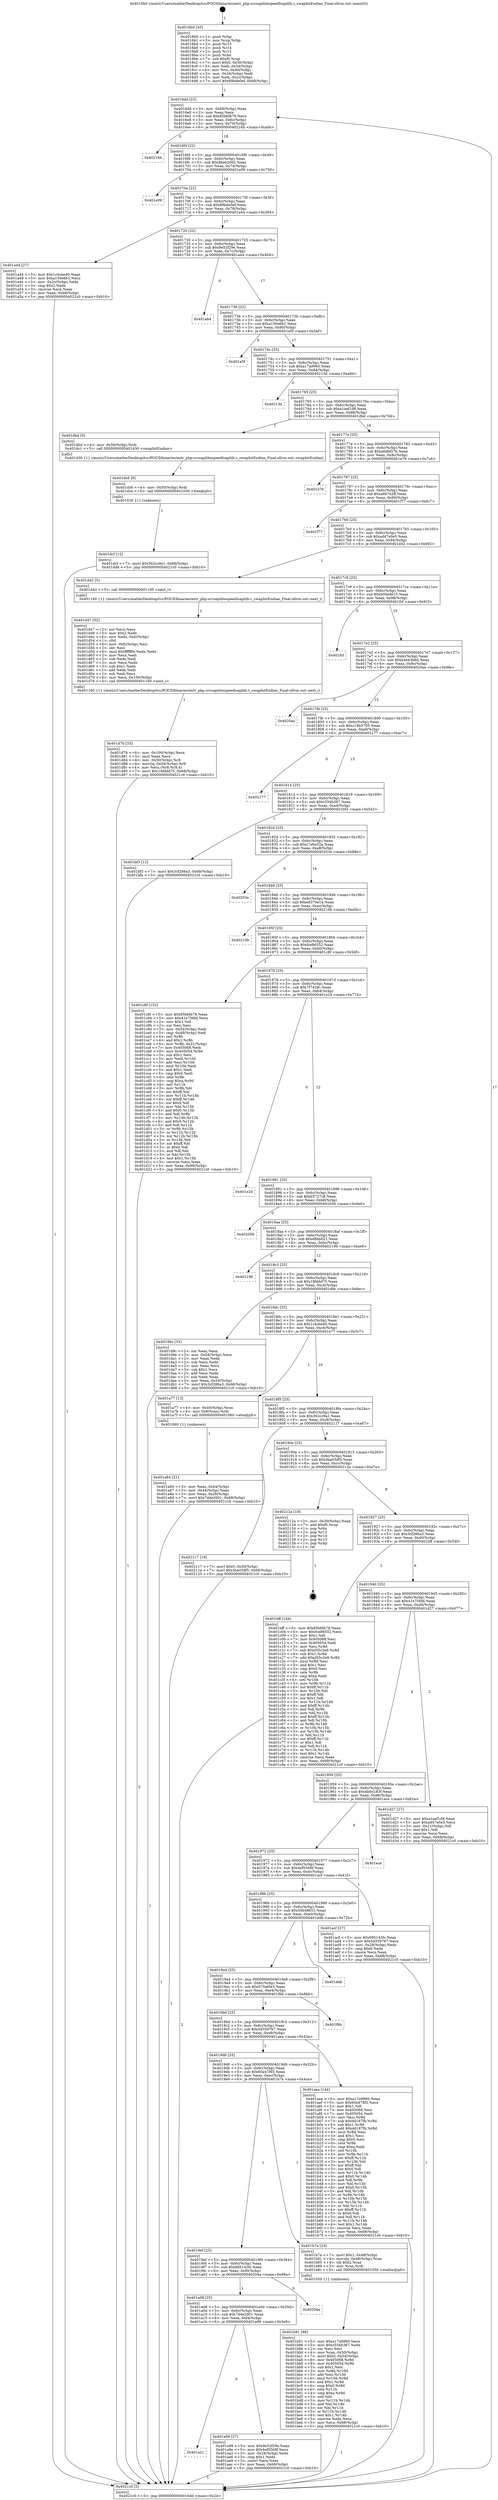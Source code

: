 digraph "0x4016b0" {
  label = "0x4016b0 (/mnt/c/Users/mathe/Desktop/tcc/POCII/binaries/extr_php-srcsapilitespeedlsapilib.c_swapIntEndian_Final-ollvm.out::main(0))"
  labelloc = "t"
  node[shape=record]

  Entry [label="",width=0.3,height=0.3,shape=circle,fillcolor=black,style=filled]
  "0x4016dd" [label="{
     0x4016dd [23]\l
     | [instrs]\l
     &nbsp;&nbsp;0x4016dd \<+3\>: mov -0x68(%rbp),%eax\l
     &nbsp;&nbsp;0x4016e0 \<+2\>: mov %eax,%ecx\l
     &nbsp;&nbsp;0x4016e2 \<+6\>: sub $0x85bfdb78,%ecx\l
     &nbsp;&nbsp;0x4016e8 \<+3\>: mov %eax,-0x6c(%rbp)\l
     &nbsp;&nbsp;0x4016eb \<+3\>: mov %ecx,-0x70(%rbp)\l
     &nbsp;&nbsp;0x4016ee \<+6\>: je 000000000040216b \<main+0xabb\>\l
  }"]
  "0x40216b" [label="{
     0x40216b\l
  }", style=dashed]
  "0x4016f4" [label="{
     0x4016f4 [22]\l
     | [instrs]\l
     &nbsp;&nbsp;0x4016f4 \<+5\>: jmp 00000000004016f9 \<main+0x49\>\l
     &nbsp;&nbsp;0x4016f9 \<+3\>: mov -0x6c(%rbp),%eax\l
     &nbsp;&nbsp;0x4016fc \<+5\>: sub $0x88ab20d2,%eax\l
     &nbsp;&nbsp;0x401701 \<+3\>: mov %eax,-0x74(%rbp)\l
     &nbsp;&nbsp;0x401704 \<+6\>: je 0000000000401e09 \<main+0x759\>\l
  }"]
  Exit [label="",width=0.3,height=0.3,shape=circle,fillcolor=black,style=filled,peripheries=2]
  "0x401e09" [label="{
     0x401e09\l
  }", style=dashed]
  "0x40170a" [label="{
     0x40170a [22]\l
     | [instrs]\l
     &nbsp;&nbsp;0x40170a \<+5\>: jmp 000000000040170f \<main+0x5f\>\l
     &nbsp;&nbsp;0x40170f \<+3\>: mov -0x6c(%rbp),%eax\l
     &nbsp;&nbsp;0x401712 \<+5\>: sub $0x89bde0ef,%eax\l
     &nbsp;&nbsp;0x401717 \<+3\>: mov %eax,-0x78(%rbp)\l
     &nbsp;&nbsp;0x40171a \<+6\>: je 0000000000401a44 \<main+0x394\>\l
  }"]
  "0x401dcf" [label="{
     0x401dcf [12]\l
     | [instrs]\l
     &nbsp;&nbsp;0x401dcf \<+7\>: movl $0x362cc9a1,-0x68(%rbp)\l
     &nbsp;&nbsp;0x401dd6 \<+5\>: jmp 00000000004021c0 \<main+0xb10\>\l
  }"]
  "0x401a44" [label="{
     0x401a44 [27]\l
     | [instrs]\l
     &nbsp;&nbsp;0x401a44 \<+5\>: mov $0x1c4cbe40,%eax\l
     &nbsp;&nbsp;0x401a49 \<+5\>: mov $0xa150e6b1,%ecx\l
     &nbsp;&nbsp;0x401a4e \<+3\>: mov -0x2c(%rbp),%edx\l
     &nbsp;&nbsp;0x401a51 \<+3\>: cmp $0x2,%edx\l
     &nbsp;&nbsp;0x401a54 \<+3\>: cmovne %ecx,%eax\l
     &nbsp;&nbsp;0x401a57 \<+3\>: mov %eax,-0x68(%rbp)\l
     &nbsp;&nbsp;0x401a5a \<+5\>: jmp 00000000004021c0 \<main+0xb10\>\l
  }"]
  "0x401720" [label="{
     0x401720 [22]\l
     | [instrs]\l
     &nbsp;&nbsp;0x401720 \<+5\>: jmp 0000000000401725 \<main+0x75\>\l
     &nbsp;&nbsp;0x401725 \<+3\>: mov -0x6c(%rbp),%eax\l
     &nbsp;&nbsp;0x401728 \<+5\>: sub $0x9e52f29e,%eax\l
     &nbsp;&nbsp;0x40172d \<+3\>: mov %eax,-0x7c(%rbp)\l
     &nbsp;&nbsp;0x401730 \<+6\>: je 0000000000401ab4 \<main+0x404\>\l
  }"]
  "0x4021c0" [label="{
     0x4021c0 [5]\l
     | [instrs]\l
     &nbsp;&nbsp;0x4021c0 \<+5\>: jmp 00000000004016dd \<main+0x2d\>\l
  }"]
  "0x4016b0" [label="{
     0x4016b0 [45]\l
     | [instrs]\l
     &nbsp;&nbsp;0x4016b0 \<+1\>: push %rbp\l
     &nbsp;&nbsp;0x4016b1 \<+3\>: mov %rsp,%rbp\l
     &nbsp;&nbsp;0x4016b4 \<+2\>: push %r15\l
     &nbsp;&nbsp;0x4016b6 \<+2\>: push %r14\l
     &nbsp;&nbsp;0x4016b8 \<+2\>: push %r12\l
     &nbsp;&nbsp;0x4016ba \<+1\>: push %rbx\l
     &nbsp;&nbsp;0x4016bb \<+7\>: sub $0xf0,%rsp\l
     &nbsp;&nbsp;0x4016c2 \<+7\>: movl $0x0,-0x30(%rbp)\l
     &nbsp;&nbsp;0x4016c9 \<+3\>: mov %edi,-0x34(%rbp)\l
     &nbsp;&nbsp;0x4016cc \<+4\>: mov %rsi,-0x40(%rbp)\l
     &nbsp;&nbsp;0x4016d0 \<+3\>: mov -0x34(%rbp),%edi\l
     &nbsp;&nbsp;0x4016d3 \<+3\>: mov %edi,-0x2c(%rbp)\l
     &nbsp;&nbsp;0x4016d6 \<+7\>: movl $0x89bde0ef,-0x68(%rbp)\l
  }"]
  "0x401dc6" [label="{
     0x401dc6 [9]\l
     | [instrs]\l
     &nbsp;&nbsp;0x401dc6 \<+4\>: mov -0x50(%rbp),%rdi\l
     &nbsp;&nbsp;0x401dca \<+5\>: call 0000000000401030 \<free@plt\>\l
     | [calls]\l
     &nbsp;&nbsp;0x401030 \{1\} (unknown)\l
  }"]
  "0x401ab4" [label="{
     0x401ab4\l
  }", style=dashed]
  "0x401736" [label="{
     0x401736 [22]\l
     | [instrs]\l
     &nbsp;&nbsp;0x401736 \<+5\>: jmp 000000000040173b \<main+0x8b\>\l
     &nbsp;&nbsp;0x40173b \<+3\>: mov -0x6c(%rbp),%eax\l
     &nbsp;&nbsp;0x40173e \<+5\>: sub $0xa150e6b1,%eax\l
     &nbsp;&nbsp;0x401743 \<+3\>: mov %eax,-0x80(%rbp)\l
     &nbsp;&nbsp;0x401746 \<+6\>: je 0000000000401a5f \<main+0x3af\>\l
  }"]
  "0x401d7b" [label="{
     0x401d7b [33]\l
     | [instrs]\l
     &nbsp;&nbsp;0x401d7b \<+6\>: mov -0x100(%rbp),%ecx\l
     &nbsp;&nbsp;0x401d81 \<+3\>: imul %eax,%ecx\l
     &nbsp;&nbsp;0x401d84 \<+4\>: mov -0x50(%rbp),%r8\l
     &nbsp;&nbsp;0x401d88 \<+4\>: movslq -0x54(%rbp),%r9\l
     &nbsp;&nbsp;0x401d8c \<+4\>: mov %ecx,(%r8,%r9,4)\l
     &nbsp;&nbsp;0x401d90 \<+7\>: movl $0x18fddd75,-0x68(%rbp)\l
     &nbsp;&nbsp;0x401d97 \<+5\>: jmp 00000000004021c0 \<main+0xb10\>\l
  }"]
  "0x401a5f" [label="{
     0x401a5f\l
  }", style=dashed]
  "0x40174c" [label="{
     0x40174c [25]\l
     | [instrs]\l
     &nbsp;&nbsp;0x40174c \<+5\>: jmp 0000000000401751 \<main+0xa1\>\l
     &nbsp;&nbsp;0x401751 \<+3\>: mov -0x6c(%rbp),%eax\l
     &nbsp;&nbsp;0x401754 \<+5\>: sub $0xa17a9960,%eax\l
     &nbsp;&nbsp;0x401759 \<+6\>: mov %eax,-0x84(%rbp)\l
     &nbsp;&nbsp;0x40175f \<+6\>: je 000000000040213d \<main+0xa8d\>\l
  }"]
  "0x401d47" [label="{
     0x401d47 [52]\l
     | [instrs]\l
     &nbsp;&nbsp;0x401d47 \<+2\>: xor %ecx,%ecx\l
     &nbsp;&nbsp;0x401d49 \<+5\>: mov $0x2,%edx\l
     &nbsp;&nbsp;0x401d4e \<+6\>: mov %edx,-0xfc(%rbp)\l
     &nbsp;&nbsp;0x401d54 \<+1\>: cltd\l
     &nbsp;&nbsp;0x401d55 \<+6\>: mov -0xfc(%rbp),%esi\l
     &nbsp;&nbsp;0x401d5b \<+2\>: idiv %esi\l
     &nbsp;&nbsp;0x401d5d \<+6\>: imul $0xfffffffe,%edx,%edx\l
     &nbsp;&nbsp;0x401d63 \<+2\>: mov %ecx,%edi\l
     &nbsp;&nbsp;0x401d65 \<+2\>: sub %edx,%edi\l
     &nbsp;&nbsp;0x401d67 \<+2\>: mov %ecx,%edx\l
     &nbsp;&nbsp;0x401d69 \<+3\>: sub $0x1,%edx\l
     &nbsp;&nbsp;0x401d6c \<+2\>: add %edx,%edi\l
     &nbsp;&nbsp;0x401d6e \<+2\>: sub %edi,%ecx\l
     &nbsp;&nbsp;0x401d70 \<+6\>: mov %ecx,-0x100(%rbp)\l
     &nbsp;&nbsp;0x401d76 \<+5\>: call 0000000000401160 \<next_i\>\l
     | [calls]\l
     &nbsp;&nbsp;0x401160 \{1\} (/mnt/c/Users/mathe/Desktop/tcc/POCII/binaries/extr_php-srcsapilitespeedlsapilib.c_swapIntEndian_Final-ollvm.out::next_i)\l
  }"]
  "0x40213d" [label="{
     0x40213d\l
  }", style=dashed]
  "0x401765" [label="{
     0x401765 [25]\l
     | [instrs]\l
     &nbsp;&nbsp;0x401765 \<+5\>: jmp 000000000040176a \<main+0xba\>\l
     &nbsp;&nbsp;0x40176a \<+3\>: mov -0x6c(%rbp),%eax\l
     &nbsp;&nbsp;0x40176d \<+5\>: sub $0xa1aef1d8,%eax\l
     &nbsp;&nbsp;0x401772 \<+6\>: mov %eax,-0x88(%rbp)\l
     &nbsp;&nbsp;0x401778 \<+6\>: je 0000000000401dbd \<main+0x70d\>\l
  }"]
  "0x401b91" [label="{
     0x401b91 [98]\l
     | [instrs]\l
     &nbsp;&nbsp;0x401b91 \<+5\>: mov $0xa17a9960,%ecx\l
     &nbsp;&nbsp;0x401b96 \<+5\>: mov $0xc554b367,%edx\l
     &nbsp;&nbsp;0x401b9b \<+2\>: xor %esi,%esi\l
     &nbsp;&nbsp;0x401b9d \<+4\>: mov %rax,-0x50(%rbp)\l
     &nbsp;&nbsp;0x401ba1 \<+7\>: movl $0x0,-0x54(%rbp)\l
     &nbsp;&nbsp;0x401ba8 \<+8\>: mov 0x405068,%r8d\l
     &nbsp;&nbsp;0x401bb0 \<+8\>: mov 0x405054,%r9d\l
     &nbsp;&nbsp;0x401bb8 \<+3\>: sub $0x1,%esi\l
     &nbsp;&nbsp;0x401bbb \<+3\>: mov %r8d,%r10d\l
     &nbsp;&nbsp;0x401bbe \<+3\>: add %esi,%r10d\l
     &nbsp;&nbsp;0x401bc1 \<+4\>: imul %r10d,%r8d\l
     &nbsp;&nbsp;0x401bc5 \<+4\>: and $0x1,%r8d\l
     &nbsp;&nbsp;0x401bc9 \<+4\>: cmp $0x0,%r8d\l
     &nbsp;&nbsp;0x401bcd \<+4\>: sete %r11b\l
     &nbsp;&nbsp;0x401bd1 \<+4\>: cmp $0xa,%r9d\l
     &nbsp;&nbsp;0x401bd5 \<+3\>: setl %bl\l
     &nbsp;&nbsp;0x401bd8 \<+3\>: mov %r11b,%r14b\l
     &nbsp;&nbsp;0x401bdb \<+3\>: and %bl,%r14b\l
     &nbsp;&nbsp;0x401bde \<+3\>: xor %bl,%r11b\l
     &nbsp;&nbsp;0x401be1 \<+3\>: or %r11b,%r14b\l
     &nbsp;&nbsp;0x401be4 \<+4\>: test $0x1,%r14b\l
     &nbsp;&nbsp;0x401be8 \<+3\>: cmovne %edx,%ecx\l
     &nbsp;&nbsp;0x401beb \<+3\>: mov %ecx,-0x68(%rbp)\l
     &nbsp;&nbsp;0x401bee \<+5\>: jmp 00000000004021c0 \<main+0xb10\>\l
  }"]
  "0x401dbd" [label="{
     0x401dbd [9]\l
     | [instrs]\l
     &nbsp;&nbsp;0x401dbd \<+4\>: mov -0x50(%rbp),%rdi\l
     &nbsp;&nbsp;0x401dc1 \<+5\>: call 0000000000401430 \<swapIntEndian\>\l
     | [calls]\l
     &nbsp;&nbsp;0x401430 \{1\} (/mnt/c/Users/mathe/Desktop/tcc/POCII/binaries/extr_php-srcsapilitespeedlsapilib.c_swapIntEndian_Final-ollvm.out::swapIntEndian)\l
  }"]
  "0x40177e" [label="{
     0x40177e [25]\l
     | [instrs]\l
     &nbsp;&nbsp;0x40177e \<+5\>: jmp 0000000000401783 \<main+0xd3\>\l
     &nbsp;&nbsp;0x401783 \<+3\>: mov -0x6c(%rbp),%eax\l
     &nbsp;&nbsp;0x401786 \<+5\>: sub $0xa6dfd57b,%eax\l
     &nbsp;&nbsp;0x40178b \<+6\>: mov %eax,-0x8c(%rbp)\l
     &nbsp;&nbsp;0x401791 \<+6\>: je 0000000000401e76 \<main+0x7c6\>\l
  }"]
  "0x401a21" [label="{
     0x401a21\l
  }", style=dashed]
  "0x401e76" [label="{
     0x401e76\l
  }", style=dashed]
  "0x401797" [label="{
     0x401797 [25]\l
     | [instrs]\l
     &nbsp;&nbsp;0x401797 \<+5\>: jmp 000000000040179c \<main+0xec\>\l
     &nbsp;&nbsp;0x40179c \<+3\>: mov -0x6c(%rbp),%eax\l
     &nbsp;&nbsp;0x40179f \<+5\>: sub $0xa90742ff,%eax\l
     &nbsp;&nbsp;0x4017a4 \<+6\>: mov %eax,-0x90(%rbp)\l
     &nbsp;&nbsp;0x4017aa \<+6\>: je 0000000000401f77 \<main+0x8c7\>\l
  }"]
  "0x401a99" [label="{
     0x401a99 [27]\l
     | [instrs]\l
     &nbsp;&nbsp;0x401a99 \<+5\>: mov $0x9e52f29e,%eax\l
     &nbsp;&nbsp;0x401a9e \<+5\>: mov $0x4ef5568f,%ecx\l
     &nbsp;&nbsp;0x401aa3 \<+3\>: mov -0x28(%rbp),%edx\l
     &nbsp;&nbsp;0x401aa6 \<+3\>: cmp $0x1,%edx\l
     &nbsp;&nbsp;0x401aa9 \<+3\>: cmovl %ecx,%eax\l
     &nbsp;&nbsp;0x401aac \<+3\>: mov %eax,-0x68(%rbp)\l
     &nbsp;&nbsp;0x401aaf \<+5\>: jmp 00000000004021c0 \<main+0xb10\>\l
  }"]
  "0x401f77" [label="{
     0x401f77\l
  }", style=dashed]
  "0x4017b0" [label="{
     0x4017b0 [25]\l
     | [instrs]\l
     &nbsp;&nbsp;0x4017b0 \<+5\>: jmp 00000000004017b5 \<main+0x105\>\l
     &nbsp;&nbsp;0x4017b5 \<+3\>: mov -0x6c(%rbp),%eax\l
     &nbsp;&nbsp;0x4017b8 \<+5\>: sub $0xad47e0e5,%eax\l
     &nbsp;&nbsp;0x4017bd \<+6\>: mov %eax,-0x94(%rbp)\l
     &nbsp;&nbsp;0x4017c3 \<+6\>: je 0000000000401d42 \<main+0x692\>\l
  }"]
  "0x401a08" [label="{
     0x401a08 [25]\l
     | [instrs]\l
     &nbsp;&nbsp;0x401a08 \<+5\>: jmp 0000000000401a0d \<main+0x35d\>\l
     &nbsp;&nbsp;0x401a0d \<+3\>: mov -0x6c(%rbp),%eax\l
     &nbsp;&nbsp;0x401a10 \<+5\>: sub $0x7d4e2001,%eax\l
     &nbsp;&nbsp;0x401a15 \<+6\>: mov %eax,-0xf4(%rbp)\l
     &nbsp;&nbsp;0x401a1b \<+6\>: je 0000000000401a99 \<main+0x3e9\>\l
  }"]
  "0x401d42" [label="{
     0x401d42 [5]\l
     | [instrs]\l
     &nbsp;&nbsp;0x401d42 \<+5\>: call 0000000000401160 \<next_i\>\l
     | [calls]\l
     &nbsp;&nbsp;0x401160 \{1\} (/mnt/c/Users/mathe/Desktop/tcc/POCII/binaries/extr_php-srcsapilitespeedlsapilib.c_swapIntEndian_Final-ollvm.out::next_i)\l
  }"]
  "0x4017c9" [label="{
     0x4017c9 [25]\l
     | [instrs]\l
     &nbsp;&nbsp;0x4017c9 \<+5\>: jmp 00000000004017ce \<main+0x11e\>\l
     &nbsp;&nbsp;0x4017ce \<+3\>: mov -0x6c(%rbp),%eax\l
     &nbsp;&nbsp;0x4017d1 \<+5\>: sub $0xb00ed615,%eax\l
     &nbsp;&nbsp;0x4017d6 \<+6\>: mov %eax,-0x98(%rbp)\l
     &nbsp;&nbsp;0x4017dc \<+6\>: je 0000000000401fcf \<main+0x91f\>\l
  }"]
  "0x40204a" [label="{
     0x40204a\l
  }", style=dashed]
  "0x401fcf" [label="{
     0x401fcf\l
  }", style=dashed]
  "0x4017e2" [label="{
     0x4017e2 [25]\l
     | [instrs]\l
     &nbsp;&nbsp;0x4017e2 \<+5\>: jmp 00000000004017e7 \<main+0x137\>\l
     &nbsp;&nbsp;0x4017e7 \<+3\>: mov -0x6c(%rbp),%eax\l
     &nbsp;&nbsp;0x4017ea \<+5\>: sub $0xb4e43b6d,%eax\l
     &nbsp;&nbsp;0x4017ef \<+6\>: mov %eax,-0x9c(%rbp)\l
     &nbsp;&nbsp;0x4017f5 \<+6\>: je 00000000004020ae \<main+0x9fe\>\l
  }"]
  "0x4019ef" [label="{
     0x4019ef [25]\l
     | [instrs]\l
     &nbsp;&nbsp;0x4019ef \<+5\>: jmp 00000000004019f4 \<main+0x344\>\l
     &nbsp;&nbsp;0x4019f4 \<+3\>: mov -0x6c(%rbp),%eax\l
     &nbsp;&nbsp;0x4019f7 \<+5\>: sub $0x695143fc,%eax\l
     &nbsp;&nbsp;0x4019fc \<+6\>: mov %eax,-0xf0(%rbp)\l
     &nbsp;&nbsp;0x401a02 \<+6\>: je 000000000040204a \<main+0x99a\>\l
  }"]
  "0x4020ae" [label="{
     0x4020ae\l
  }", style=dashed]
  "0x4017fb" [label="{
     0x4017fb [25]\l
     | [instrs]\l
     &nbsp;&nbsp;0x4017fb \<+5\>: jmp 0000000000401800 \<main+0x150\>\l
     &nbsp;&nbsp;0x401800 \<+3\>: mov -0x6c(%rbp),%eax\l
     &nbsp;&nbsp;0x401803 \<+5\>: sub $0xc18b5795,%eax\l
     &nbsp;&nbsp;0x401808 \<+6\>: mov %eax,-0xa0(%rbp)\l
     &nbsp;&nbsp;0x40180e \<+6\>: je 0000000000402177 \<main+0xac7\>\l
  }"]
  "0x401b7a" [label="{
     0x401b7a [23]\l
     | [instrs]\l
     &nbsp;&nbsp;0x401b7a \<+7\>: movl $0x1,-0x48(%rbp)\l
     &nbsp;&nbsp;0x401b81 \<+4\>: movslq -0x48(%rbp),%rax\l
     &nbsp;&nbsp;0x401b85 \<+4\>: shl $0x2,%rax\l
     &nbsp;&nbsp;0x401b89 \<+3\>: mov %rax,%rdi\l
     &nbsp;&nbsp;0x401b8c \<+5\>: call 0000000000401050 \<malloc@plt\>\l
     | [calls]\l
     &nbsp;&nbsp;0x401050 \{1\} (unknown)\l
  }"]
  "0x402177" [label="{
     0x402177\l
  }", style=dashed]
  "0x401814" [label="{
     0x401814 [25]\l
     | [instrs]\l
     &nbsp;&nbsp;0x401814 \<+5\>: jmp 0000000000401819 \<main+0x169\>\l
     &nbsp;&nbsp;0x401819 \<+3\>: mov -0x6c(%rbp),%eax\l
     &nbsp;&nbsp;0x40181c \<+5\>: sub $0xc554b367,%eax\l
     &nbsp;&nbsp;0x401821 \<+6\>: mov %eax,-0xa4(%rbp)\l
     &nbsp;&nbsp;0x401827 \<+6\>: je 0000000000401bf3 \<main+0x543\>\l
  }"]
  "0x4019d6" [label="{
     0x4019d6 [25]\l
     | [instrs]\l
     &nbsp;&nbsp;0x4019d6 \<+5\>: jmp 00000000004019db \<main+0x32b\>\l
     &nbsp;&nbsp;0x4019db \<+3\>: mov -0x6c(%rbp),%eax\l
     &nbsp;&nbsp;0x4019de \<+5\>: sub $0x60a478f3,%eax\l
     &nbsp;&nbsp;0x4019e3 \<+6\>: mov %eax,-0xec(%rbp)\l
     &nbsp;&nbsp;0x4019e9 \<+6\>: je 0000000000401b7a \<main+0x4ca\>\l
  }"]
  "0x401bf3" [label="{
     0x401bf3 [12]\l
     | [instrs]\l
     &nbsp;&nbsp;0x401bf3 \<+7\>: movl $0x3cf286a3,-0x68(%rbp)\l
     &nbsp;&nbsp;0x401bfa \<+5\>: jmp 00000000004021c0 \<main+0xb10\>\l
  }"]
  "0x40182d" [label="{
     0x40182d [25]\l
     | [instrs]\l
     &nbsp;&nbsp;0x40182d \<+5\>: jmp 0000000000401832 \<main+0x182\>\l
     &nbsp;&nbsp;0x401832 \<+3\>: mov -0x6c(%rbp),%eax\l
     &nbsp;&nbsp;0x401835 \<+5\>: sub $0xc7e6e32a,%eax\l
     &nbsp;&nbsp;0x40183a \<+6\>: mov %eax,-0xa8(%rbp)\l
     &nbsp;&nbsp;0x401840 \<+6\>: je 000000000040203e \<main+0x98e\>\l
  }"]
  "0x401aea" [label="{
     0x401aea [144]\l
     | [instrs]\l
     &nbsp;&nbsp;0x401aea \<+5\>: mov $0xa17a9960,%eax\l
     &nbsp;&nbsp;0x401aef \<+5\>: mov $0x60a478f3,%ecx\l
     &nbsp;&nbsp;0x401af4 \<+2\>: mov $0x1,%dl\l
     &nbsp;&nbsp;0x401af6 \<+7\>: mov 0x405068,%esi\l
     &nbsp;&nbsp;0x401afd \<+7\>: mov 0x405054,%edi\l
     &nbsp;&nbsp;0x401b04 \<+3\>: mov %esi,%r8d\l
     &nbsp;&nbsp;0x401b07 \<+7\>: sub $0xdd187fb,%r8d\l
     &nbsp;&nbsp;0x401b0e \<+4\>: sub $0x1,%r8d\l
     &nbsp;&nbsp;0x401b12 \<+7\>: add $0xdd187fb,%r8d\l
     &nbsp;&nbsp;0x401b19 \<+4\>: imul %r8d,%esi\l
     &nbsp;&nbsp;0x401b1d \<+3\>: and $0x1,%esi\l
     &nbsp;&nbsp;0x401b20 \<+3\>: cmp $0x0,%esi\l
     &nbsp;&nbsp;0x401b23 \<+4\>: sete %r9b\l
     &nbsp;&nbsp;0x401b27 \<+3\>: cmp $0xa,%edi\l
     &nbsp;&nbsp;0x401b2a \<+4\>: setl %r10b\l
     &nbsp;&nbsp;0x401b2e \<+3\>: mov %r9b,%r11b\l
     &nbsp;&nbsp;0x401b31 \<+4\>: xor $0xff,%r11b\l
     &nbsp;&nbsp;0x401b35 \<+3\>: mov %r10b,%bl\l
     &nbsp;&nbsp;0x401b38 \<+3\>: xor $0xff,%bl\l
     &nbsp;&nbsp;0x401b3b \<+3\>: xor $0x0,%dl\l
     &nbsp;&nbsp;0x401b3e \<+3\>: mov %r11b,%r14b\l
     &nbsp;&nbsp;0x401b41 \<+4\>: and $0x0,%r14b\l
     &nbsp;&nbsp;0x401b45 \<+3\>: and %dl,%r9b\l
     &nbsp;&nbsp;0x401b48 \<+3\>: mov %bl,%r15b\l
     &nbsp;&nbsp;0x401b4b \<+4\>: and $0x0,%r15b\l
     &nbsp;&nbsp;0x401b4f \<+3\>: and %dl,%r10b\l
     &nbsp;&nbsp;0x401b52 \<+3\>: or %r9b,%r14b\l
     &nbsp;&nbsp;0x401b55 \<+3\>: or %r10b,%r15b\l
     &nbsp;&nbsp;0x401b58 \<+3\>: xor %r15b,%r14b\l
     &nbsp;&nbsp;0x401b5b \<+3\>: or %bl,%r11b\l
     &nbsp;&nbsp;0x401b5e \<+4\>: xor $0xff,%r11b\l
     &nbsp;&nbsp;0x401b62 \<+3\>: or $0x0,%dl\l
     &nbsp;&nbsp;0x401b65 \<+3\>: and %dl,%r11b\l
     &nbsp;&nbsp;0x401b68 \<+3\>: or %r11b,%r14b\l
     &nbsp;&nbsp;0x401b6b \<+4\>: test $0x1,%r14b\l
     &nbsp;&nbsp;0x401b6f \<+3\>: cmovne %ecx,%eax\l
     &nbsp;&nbsp;0x401b72 \<+3\>: mov %eax,-0x68(%rbp)\l
     &nbsp;&nbsp;0x401b75 \<+5\>: jmp 00000000004021c0 \<main+0xb10\>\l
  }"]
  "0x40203e" [label="{
     0x40203e\l
  }", style=dashed]
  "0x401846" [label="{
     0x401846 [25]\l
     | [instrs]\l
     &nbsp;&nbsp;0x401846 \<+5\>: jmp 000000000040184b \<main+0x19b\>\l
     &nbsp;&nbsp;0x40184b \<+3\>: mov -0x6c(%rbp),%eax\l
     &nbsp;&nbsp;0x40184e \<+5\>: sub $0xe8370e14,%eax\l
     &nbsp;&nbsp;0x401853 \<+6\>: mov %eax,-0xac(%rbp)\l
     &nbsp;&nbsp;0x401859 \<+6\>: je 000000000040210b \<main+0xa5b\>\l
  }"]
  "0x4019bd" [label="{
     0x4019bd [25]\l
     | [instrs]\l
     &nbsp;&nbsp;0x4019bd \<+5\>: jmp 00000000004019c2 \<main+0x312\>\l
     &nbsp;&nbsp;0x4019c2 \<+3\>: mov -0x6c(%rbp),%eax\l
     &nbsp;&nbsp;0x4019c5 \<+5\>: sub $0x5d359767,%eax\l
     &nbsp;&nbsp;0x4019ca \<+6\>: mov %eax,-0xe8(%rbp)\l
     &nbsp;&nbsp;0x4019d0 \<+6\>: je 0000000000401aea \<main+0x43a\>\l
  }"]
  "0x40210b" [label="{
     0x40210b\l
  }", style=dashed]
  "0x40185f" [label="{
     0x40185f [25]\l
     | [instrs]\l
     &nbsp;&nbsp;0x40185f \<+5\>: jmp 0000000000401864 \<main+0x1b4\>\l
     &nbsp;&nbsp;0x401864 \<+3\>: mov -0x6c(%rbp),%eax\l
     &nbsp;&nbsp;0x401867 \<+5\>: sub $0xfce86552,%eax\l
     &nbsp;&nbsp;0x40186c \<+6\>: mov %eax,-0xb0(%rbp)\l
     &nbsp;&nbsp;0x401872 \<+6\>: je 0000000000401c8f \<main+0x5df\>\l
  }"]
  "0x401f6b" [label="{
     0x401f6b\l
  }", style=dashed]
  "0x401c8f" [label="{
     0x401c8f [152]\l
     | [instrs]\l
     &nbsp;&nbsp;0x401c8f \<+5\>: mov $0x85bfdb78,%eax\l
     &nbsp;&nbsp;0x401c94 \<+5\>: mov $0x41e756fd,%ecx\l
     &nbsp;&nbsp;0x401c99 \<+2\>: mov $0x1,%dl\l
     &nbsp;&nbsp;0x401c9b \<+2\>: xor %esi,%esi\l
     &nbsp;&nbsp;0x401c9d \<+3\>: mov -0x54(%rbp),%edi\l
     &nbsp;&nbsp;0x401ca0 \<+3\>: cmp -0x48(%rbp),%edi\l
     &nbsp;&nbsp;0x401ca3 \<+4\>: setl %r8b\l
     &nbsp;&nbsp;0x401ca7 \<+4\>: and $0x1,%r8b\l
     &nbsp;&nbsp;0x401cab \<+4\>: mov %r8b,-0x21(%rbp)\l
     &nbsp;&nbsp;0x401caf \<+7\>: mov 0x405068,%edi\l
     &nbsp;&nbsp;0x401cb6 \<+8\>: mov 0x405054,%r9d\l
     &nbsp;&nbsp;0x401cbe \<+3\>: sub $0x1,%esi\l
     &nbsp;&nbsp;0x401cc1 \<+3\>: mov %edi,%r10d\l
     &nbsp;&nbsp;0x401cc4 \<+3\>: add %esi,%r10d\l
     &nbsp;&nbsp;0x401cc7 \<+4\>: imul %r10d,%edi\l
     &nbsp;&nbsp;0x401ccb \<+3\>: and $0x1,%edi\l
     &nbsp;&nbsp;0x401cce \<+3\>: cmp $0x0,%edi\l
     &nbsp;&nbsp;0x401cd1 \<+4\>: sete %r8b\l
     &nbsp;&nbsp;0x401cd5 \<+4\>: cmp $0xa,%r9d\l
     &nbsp;&nbsp;0x401cd9 \<+4\>: setl %r11b\l
     &nbsp;&nbsp;0x401cdd \<+3\>: mov %r8b,%bl\l
     &nbsp;&nbsp;0x401ce0 \<+3\>: xor $0xff,%bl\l
     &nbsp;&nbsp;0x401ce3 \<+3\>: mov %r11b,%r14b\l
     &nbsp;&nbsp;0x401ce6 \<+4\>: xor $0xff,%r14b\l
     &nbsp;&nbsp;0x401cea \<+3\>: xor $0x0,%dl\l
     &nbsp;&nbsp;0x401ced \<+3\>: mov %bl,%r15b\l
     &nbsp;&nbsp;0x401cf0 \<+4\>: and $0x0,%r15b\l
     &nbsp;&nbsp;0x401cf4 \<+3\>: and %dl,%r8b\l
     &nbsp;&nbsp;0x401cf7 \<+3\>: mov %r14b,%r12b\l
     &nbsp;&nbsp;0x401cfa \<+4\>: and $0x0,%r12b\l
     &nbsp;&nbsp;0x401cfe \<+3\>: and %dl,%r11b\l
     &nbsp;&nbsp;0x401d01 \<+3\>: or %r8b,%r15b\l
     &nbsp;&nbsp;0x401d04 \<+3\>: or %r11b,%r12b\l
     &nbsp;&nbsp;0x401d07 \<+3\>: xor %r12b,%r15b\l
     &nbsp;&nbsp;0x401d0a \<+3\>: or %r14b,%bl\l
     &nbsp;&nbsp;0x401d0d \<+3\>: xor $0xff,%bl\l
     &nbsp;&nbsp;0x401d10 \<+3\>: or $0x0,%dl\l
     &nbsp;&nbsp;0x401d13 \<+2\>: and %dl,%bl\l
     &nbsp;&nbsp;0x401d15 \<+3\>: or %bl,%r15b\l
     &nbsp;&nbsp;0x401d18 \<+4\>: test $0x1,%r15b\l
     &nbsp;&nbsp;0x401d1c \<+3\>: cmovne %ecx,%eax\l
     &nbsp;&nbsp;0x401d1f \<+3\>: mov %eax,-0x68(%rbp)\l
     &nbsp;&nbsp;0x401d22 \<+5\>: jmp 00000000004021c0 \<main+0xb10\>\l
  }"]
  "0x401878" [label="{
     0x401878 [25]\l
     | [instrs]\l
     &nbsp;&nbsp;0x401878 \<+5\>: jmp 000000000040187d \<main+0x1cd\>\l
     &nbsp;&nbsp;0x40187d \<+3\>: mov -0x6c(%rbp),%eax\l
     &nbsp;&nbsp;0x401880 \<+5\>: sub $0x7f7428c,%eax\l
     &nbsp;&nbsp;0x401885 \<+6\>: mov %eax,-0xb4(%rbp)\l
     &nbsp;&nbsp;0x40188b \<+6\>: je 0000000000401e24 \<main+0x774\>\l
  }"]
  "0x4019a4" [label="{
     0x4019a4 [25]\l
     | [instrs]\l
     &nbsp;&nbsp;0x4019a4 \<+5\>: jmp 00000000004019a9 \<main+0x2f9\>\l
     &nbsp;&nbsp;0x4019a9 \<+3\>: mov -0x6c(%rbp),%eax\l
     &nbsp;&nbsp;0x4019ac \<+5\>: sub $0x570a6fe3,%eax\l
     &nbsp;&nbsp;0x4019b1 \<+6\>: mov %eax,-0xe4(%rbp)\l
     &nbsp;&nbsp;0x4019b7 \<+6\>: je 0000000000401f6b \<main+0x8bb\>\l
  }"]
  "0x401e24" [label="{
     0x401e24\l
  }", style=dashed]
  "0x401891" [label="{
     0x401891 [25]\l
     | [instrs]\l
     &nbsp;&nbsp;0x401891 \<+5\>: jmp 0000000000401896 \<main+0x1e6\>\l
     &nbsp;&nbsp;0x401896 \<+3\>: mov -0x6c(%rbp),%eax\l
     &nbsp;&nbsp;0x401899 \<+5\>: sub $0xb5727c8,%eax\l
     &nbsp;&nbsp;0x40189e \<+6\>: mov %eax,-0xb8(%rbp)\l
     &nbsp;&nbsp;0x4018a4 \<+6\>: je 0000000000402056 \<main+0x9a6\>\l
  }"]
  "0x401ddb" [label="{
     0x401ddb\l
  }", style=dashed]
  "0x402056" [label="{
     0x402056\l
  }", style=dashed]
  "0x4018aa" [label="{
     0x4018aa [25]\l
     | [instrs]\l
     &nbsp;&nbsp;0x4018aa \<+5\>: jmp 00000000004018af \<main+0x1ff\>\l
     &nbsp;&nbsp;0x4018af \<+3\>: mov -0x6c(%rbp),%eax\l
     &nbsp;&nbsp;0x4018b2 \<+5\>: sub $0xd8bb021,%eax\l
     &nbsp;&nbsp;0x4018b7 \<+6\>: mov %eax,-0xbc(%rbp)\l
     &nbsp;&nbsp;0x4018bd \<+6\>: je 0000000000402196 \<main+0xae6\>\l
  }"]
  "0x40198b" [label="{
     0x40198b [25]\l
     | [instrs]\l
     &nbsp;&nbsp;0x40198b \<+5\>: jmp 0000000000401990 \<main+0x2e0\>\l
     &nbsp;&nbsp;0x401990 \<+3\>: mov -0x6c(%rbp),%eax\l
     &nbsp;&nbsp;0x401993 \<+5\>: sub $0x50b48651,%eax\l
     &nbsp;&nbsp;0x401998 \<+6\>: mov %eax,-0xe0(%rbp)\l
     &nbsp;&nbsp;0x40199e \<+6\>: je 0000000000401ddb \<main+0x72b\>\l
  }"]
  "0x402196" [label="{
     0x402196\l
  }", style=dashed]
  "0x4018c3" [label="{
     0x4018c3 [25]\l
     | [instrs]\l
     &nbsp;&nbsp;0x4018c3 \<+5\>: jmp 00000000004018c8 \<main+0x218\>\l
     &nbsp;&nbsp;0x4018c8 \<+3\>: mov -0x6c(%rbp),%eax\l
     &nbsp;&nbsp;0x4018cb \<+5\>: sub $0x18fddd75,%eax\l
     &nbsp;&nbsp;0x4018d0 \<+6\>: mov %eax,-0xc0(%rbp)\l
     &nbsp;&nbsp;0x4018d6 \<+6\>: je 0000000000401d9c \<main+0x6ec\>\l
  }"]
  "0x401acf" [label="{
     0x401acf [27]\l
     | [instrs]\l
     &nbsp;&nbsp;0x401acf \<+5\>: mov $0x695143fc,%eax\l
     &nbsp;&nbsp;0x401ad4 \<+5\>: mov $0x5d359767,%ecx\l
     &nbsp;&nbsp;0x401ad9 \<+3\>: mov -0x28(%rbp),%edx\l
     &nbsp;&nbsp;0x401adc \<+3\>: cmp $0x0,%edx\l
     &nbsp;&nbsp;0x401adf \<+3\>: cmove %ecx,%eax\l
     &nbsp;&nbsp;0x401ae2 \<+3\>: mov %eax,-0x68(%rbp)\l
     &nbsp;&nbsp;0x401ae5 \<+5\>: jmp 00000000004021c0 \<main+0xb10\>\l
  }"]
  "0x401d9c" [label="{
     0x401d9c [33]\l
     | [instrs]\l
     &nbsp;&nbsp;0x401d9c \<+2\>: xor %eax,%eax\l
     &nbsp;&nbsp;0x401d9e \<+3\>: mov -0x54(%rbp),%ecx\l
     &nbsp;&nbsp;0x401da1 \<+2\>: mov %eax,%edx\l
     &nbsp;&nbsp;0x401da3 \<+2\>: sub %ecx,%edx\l
     &nbsp;&nbsp;0x401da5 \<+2\>: mov %eax,%ecx\l
     &nbsp;&nbsp;0x401da7 \<+3\>: sub $0x1,%ecx\l
     &nbsp;&nbsp;0x401daa \<+2\>: add %ecx,%edx\l
     &nbsp;&nbsp;0x401dac \<+2\>: sub %edx,%eax\l
     &nbsp;&nbsp;0x401dae \<+3\>: mov %eax,-0x54(%rbp)\l
     &nbsp;&nbsp;0x401db1 \<+7\>: movl $0x3cf286a3,-0x68(%rbp)\l
     &nbsp;&nbsp;0x401db8 \<+5\>: jmp 00000000004021c0 \<main+0xb10\>\l
  }"]
  "0x4018dc" [label="{
     0x4018dc [25]\l
     | [instrs]\l
     &nbsp;&nbsp;0x4018dc \<+5\>: jmp 00000000004018e1 \<main+0x231\>\l
     &nbsp;&nbsp;0x4018e1 \<+3\>: mov -0x6c(%rbp),%eax\l
     &nbsp;&nbsp;0x4018e4 \<+5\>: sub $0x1c4cbe40,%eax\l
     &nbsp;&nbsp;0x4018e9 \<+6\>: mov %eax,-0xc4(%rbp)\l
     &nbsp;&nbsp;0x4018ef \<+6\>: je 0000000000401a77 \<main+0x3c7\>\l
  }"]
  "0x401972" [label="{
     0x401972 [25]\l
     | [instrs]\l
     &nbsp;&nbsp;0x401972 \<+5\>: jmp 0000000000401977 \<main+0x2c7\>\l
     &nbsp;&nbsp;0x401977 \<+3\>: mov -0x6c(%rbp),%eax\l
     &nbsp;&nbsp;0x40197a \<+5\>: sub $0x4ef5568f,%eax\l
     &nbsp;&nbsp;0x40197f \<+6\>: mov %eax,-0xdc(%rbp)\l
     &nbsp;&nbsp;0x401985 \<+6\>: je 0000000000401acf \<main+0x41f\>\l
  }"]
  "0x401a77" [label="{
     0x401a77 [13]\l
     | [instrs]\l
     &nbsp;&nbsp;0x401a77 \<+4\>: mov -0x40(%rbp),%rax\l
     &nbsp;&nbsp;0x401a7b \<+4\>: mov 0x8(%rax),%rdi\l
     &nbsp;&nbsp;0x401a7f \<+5\>: call 0000000000401060 \<atoi@plt\>\l
     | [calls]\l
     &nbsp;&nbsp;0x401060 \{1\} (unknown)\l
  }"]
  "0x4018f5" [label="{
     0x4018f5 [25]\l
     | [instrs]\l
     &nbsp;&nbsp;0x4018f5 \<+5\>: jmp 00000000004018fa \<main+0x24a\>\l
     &nbsp;&nbsp;0x4018fa \<+3\>: mov -0x6c(%rbp),%eax\l
     &nbsp;&nbsp;0x4018fd \<+5\>: sub $0x362cc9a1,%eax\l
     &nbsp;&nbsp;0x401902 \<+6\>: mov %eax,-0xc8(%rbp)\l
     &nbsp;&nbsp;0x401908 \<+6\>: je 0000000000402117 \<main+0xa67\>\l
  }"]
  "0x401a84" [label="{
     0x401a84 [21]\l
     | [instrs]\l
     &nbsp;&nbsp;0x401a84 \<+3\>: mov %eax,-0x44(%rbp)\l
     &nbsp;&nbsp;0x401a87 \<+3\>: mov -0x44(%rbp),%eax\l
     &nbsp;&nbsp;0x401a8a \<+3\>: mov %eax,-0x28(%rbp)\l
     &nbsp;&nbsp;0x401a8d \<+7\>: movl $0x7d4e2001,-0x68(%rbp)\l
     &nbsp;&nbsp;0x401a94 \<+5\>: jmp 00000000004021c0 \<main+0xb10\>\l
  }"]
  "0x401ece" [label="{
     0x401ece\l
  }", style=dashed]
  "0x402117" [label="{
     0x402117 [19]\l
     | [instrs]\l
     &nbsp;&nbsp;0x402117 \<+7\>: movl $0x0,-0x30(%rbp)\l
     &nbsp;&nbsp;0x40211e \<+7\>: movl $0x3ba03df5,-0x68(%rbp)\l
     &nbsp;&nbsp;0x402125 \<+5\>: jmp 00000000004021c0 \<main+0xb10\>\l
  }"]
  "0x40190e" [label="{
     0x40190e [25]\l
     | [instrs]\l
     &nbsp;&nbsp;0x40190e \<+5\>: jmp 0000000000401913 \<main+0x263\>\l
     &nbsp;&nbsp;0x401913 \<+3\>: mov -0x6c(%rbp),%eax\l
     &nbsp;&nbsp;0x401916 \<+5\>: sub $0x3ba03df5,%eax\l
     &nbsp;&nbsp;0x40191b \<+6\>: mov %eax,-0xcc(%rbp)\l
     &nbsp;&nbsp;0x401921 \<+6\>: je 000000000040212a \<main+0xa7a\>\l
  }"]
  "0x401959" [label="{
     0x401959 [25]\l
     | [instrs]\l
     &nbsp;&nbsp;0x401959 \<+5\>: jmp 000000000040195e \<main+0x2ae\>\l
     &nbsp;&nbsp;0x40195e \<+3\>: mov -0x6c(%rbp),%eax\l
     &nbsp;&nbsp;0x401961 \<+5\>: sub $0x4b0d183f,%eax\l
     &nbsp;&nbsp;0x401966 \<+6\>: mov %eax,-0xd8(%rbp)\l
     &nbsp;&nbsp;0x40196c \<+6\>: je 0000000000401ece \<main+0x81e\>\l
  }"]
  "0x40212a" [label="{
     0x40212a [19]\l
     | [instrs]\l
     &nbsp;&nbsp;0x40212a \<+3\>: mov -0x30(%rbp),%eax\l
     &nbsp;&nbsp;0x40212d \<+7\>: add $0xf0,%rsp\l
     &nbsp;&nbsp;0x402134 \<+1\>: pop %rbx\l
     &nbsp;&nbsp;0x402135 \<+2\>: pop %r12\l
     &nbsp;&nbsp;0x402137 \<+2\>: pop %r14\l
     &nbsp;&nbsp;0x402139 \<+2\>: pop %r15\l
     &nbsp;&nbsp;0x40213b \<+1\>: pop %rbp\l
     &nbsp;&nbsp;0x40213c \<+1\>: ret\l
  }"]
  "0x401927" [label="{
     0x401927 [25]\l
     | [instrs]\l
     &nbsp;&nbsp;0x401927 \<+5\>: jmp 000000000040192c \<main+0x27c\>\l
     &nbsp;&nbsp;0x40192c \<+3\>: mov -0x6c(%rbp),%eax\l
     &nbsp;&nbsp;0x40192f \<+5\>: sub $0x3cf286a3,%eax\l
     &nbsp;&nbsp;0x401934 \<+6\>: mov %eax,-0xd0(%rbp)\l
     &nbsp;&nbsp;0x40193a \<+6\>: je 0000000000401bff \<main+0x54f\>\l
  }"]
  "0x401d27" [label="{
     0x401d27 [27]\l
     | [instrs]\l
     &nbsp;&nbsp;0x401d27 \<+5\>: mov $0xa1aef1d8,%eax\l
     &nbsp;&nbsp;0x401d2c \<+5\>: mov $0xad47e0e5,%ecx\l
     &nbsp;&nbsp;0x401d31 \<+3\>: mov -0x21(%rbp),%dl\l
     &nbsp;&nbsp;0x401d34 \<+3\>: test $0x1,%dl\l
     &nbsp;&nbsp;0x401d37 \<+3\>: cmovne %ecx,%eax\l
     &nbsp;&nbsp;0x401d3a \<+3\>: mov %eax,-0x68(%rbp)\l
     &nbsp;&nbsp;0x401d3d \<+5\>: jmp 00000000004021c0 \<main+0xb10\>\l
  }"]
  "0x401bff" [label="{
     0x401bff [144]\l
     | [instrs]\l
     &nbsp;&nbsp;0x401bff \<+5\>: mov $0x85bfdb78,%eax\l
     &nbsp;&nbsp;0x401c04 \<+5\>: mov $0xfce86552,%ecx\l
     &nbsp;&nbsp;0x401c09 \<+2\>: mov $0x1,%dl\l
     &nbsp;&nbsp;0x401c0b \<+7\>: mov 0x405068,%esi\l
     &nbsp;&nbsp;0x401c12 \<+7\>: mov 0x405054,%edi\l
     &nbsp;&nbsp;0x401c19 \<+3\>: mov %esi,%r8d\l
     &nbsp;&nbsp;0x401c1c \<+7\>: sub $0xd55c3e9,%r8d\l
     &nbsp;&nbsp;0x401c23 \<+4\>: sub $0x1,%r8d\l
     &nbsp;&nbsp;0x401c27 \<+7\>: add $0xd55c3e9,%r8d\l
     &nbsp;&nbsp;0x401c2e \<+4\>: imul %r8d,%esi\l
     &nbsp;&nbsp;0x401c32 \<+3\>: and $0x1,%esi\l
     &nbsp;&nbsp;0x401c35 \<+3\>: cmp $0x0,%esi\l
     &nbsp;&nbsp;0x401c38 \<+4\>: sete %r9b\l
     &nbsp;&nbsp;0x401c3c \<+3\>: cmp $0xa,%edi\l
     &nbsp;&nbsp;0x401c3f \<+4\>: setl %r10b\l
     &nbsp;&nbsp;0x401c43 \<+3\>: mov %r9b,%r11b\l
     &nbsp;&nbsp;0x401c46 \<+4\>: xor $0xff,%r11b\l
     &nbsp;&nbsp;0x401c4a \<+3\>: mov %r10b,%bl\l
     &nbsp;&nbsp;0x401c4d \<+3\>: xor $0xff,%bl\l
     &nbsp;&nbsp;0x401c50 \<+3\>: xor $0x1,%dl\l
     &nbsp;&nbsp;0x401c53 \<+3\>: mov %r11b,%r14b\l
     &nbsp;&nbsp;0x401c56 \<+4\>: and $0xff,%r14b\l
     &nbsp;&nbsp;0x401c5a \<+3\>: and %dl,%r9b\l
     &nbsp;&nbsp;0x401c5d \<+3\>: mov %bl,%r15b\l
     &nbsp;&nbsp;0x401c60 \<+4\>: and $0xff,%r15b\l
     &nbsp;&nbsp;0x401c64 \<+3\>: and %dl,%r10b\l
     &nbsp;&nbsp;0x401c67 \<+3\>: or %r9b,%r14b\l
     &nbsp;&nbsp;0x401c6a \<+3\>: or %r10b,%r15b\l
     &nbsp;&nbsp;0x401c6d \<+3\>: xor %r15b,%r14b\l
     &nbsp;&nbsp;0x401c70 \<+3\>: or %bl,%r11b\l
     &nbsp;&nbsp;0x401c73 \<+4\>: xor $0xff,%r11b\l
     &nbsp;&nbsp;0x401c77 \<+3\>: or $0x1,%dl\l
     &nbsp;&nbsp;0x401c7a \<+3\>: and %dl,%r11b\l
     &nbsp;&nbsp;0x401c7d \<+3\>: or %r11b,%r14b\l
     &nbsp;&nbsp;0x401c80 \<+4\>: test $0x1,%r14b\l
     &nbsp;&nbsp;0x401c84 \<+3\>: cmovne %ecx,%eax\l
     &nbsp;&nbsp;0x401c87 \<+3\>: mov %eax,-0x68(%rbp)\l
     &nbsp;&nbsp;0x401c8a \<+5\>: jmp 00000000004021c0 \<main+0xb10\>\l
  }"]
  "0x401940" [label="{
     0x401940 [25]\l
     | [instrs]\l
     &nbsp;&nbsp;0x401940 \<+5\>: jmp 0000000000401945 \<main+0x295\>\l
     &nbsp;&nbsp;0x401945 \<+3\>: mov -0x6c(%rbp),%eax\l
     &nbsp;&nbsp;0x401948 \<+5\>: sub $0x41e756fd,%eax\l
     &nbsp;&nbsp;0x40194d \<+6\>: mov %eax,-0xd4(%rbp)\l
     &nbsp;&nbsp;0x401953 \<+6\>: je 0000000000401d27 \<main+0x677\>\l
  }"]
  Entry -> "0x4016b0" [label=" 1"]
  "0x4016dd" -> "0x40216b" [label=" 0"]
  "0x4016dd" -> "0x4016f4" [label=" 18"]
  "0x40212a" -> Exit [label=" 1"]
  "0x4016f4" -> "0x401e09" [label=" 0"]
  "0x4016f4" -> "0x40170a" [label=" 18"]
  "0x402117" -> "0x4021c0" [label=" 1"]
  "0x40170a" -> "0x401a44" [label=" 1"]
  "0x40170a" -> "0x401720" [label=" 17"]
  "0x401a44" -> "0x4021c0" [label=" 1"]
  "0x4016b0" -> "0x4016dd" [label=" 1"]
  "0x4021c0" -> "0x4016dd" [label=" 17"]
  "0x401dcf" -> "0x4021c0" [label=" 1"]
  "0x401720" -> "0x401ab4" [label=" 0"]
  "0x401720" -> "0x401736" [label=" 17"]
  "0x401dc6" -> "0x401dcf" [label=" 1"]
  "0x401736" -> "0x401a5f" [label=" 0"]
  "0x401736" -> "0x40174c" [label=" 17"]
  "0x401dbd" -> "0x401dc6" [label=" 1"]
  "0x40174c" -> "0x40213d" [label=" 0"]
  "0x40174c" -> "0x401765" [label=" 17"]
  "0x401d9c" -> "0x4021c0" [label=" 1"]
  "0x401765" -> "0x401dbd" [label=" 1"]
  "0x401765" -> "0x40177e" [label=" 16"]
  "0x401d7b" -> "0x4021c0" [label=" 1"]
  "0x40177e" -> "0x401e76" [label=" 0"]
  "0x40177e" -> "0x401797" [label=" 16"]
  "0x401d47" -> "0x401d7b" [label=" 1"]
  "0x401797" -> "0x401f77" [label=" 0"]
  "0x401797" -> "0x4017b0" [label=" 16"]
  "0x401d42" -> "0x401d47" [label=" 1"]
  "0x4017b0" -> "0x401d42" [label=" 1"]
  "0x4017b0" -> "0x4017c9" [label=" 15"]
  "0x401c8f" -> "0x4021c0" [label=" 2"]
  "0x4017c9" -> "0x401fcf" [label=" 0"]
  "0x4017c9" -> "0x4017e2" [label=" 15"]
  "0x401bff" -> "0x4021c0" [label=" 2"]
  "0x4017e2" -> "0x4020ae" [label=" 0"]
  "0x4017e2" -> "0x4017fb" [label=" 15"]
  "0x401b91" -> "0x4021c0" [label=" 1"]
  "0x4017fb" -> "0x402177" [label=" 0"]
  "0x4017fb" -> "0x401814" [label=" 15"]
  "0x401b7a" -> "0x401b91" [label=" 1"]
  "0x401814" -> "0x401bf3" [label=" 1"]
  "0x401814" -> "0x40182d" [label=" 14"]
  "0x401acf" -> "0x4021c0" [label=" 1"]
  "0x40182d" -> "0x40203e" [label=" 0"]
  "0x40182d" -> "0x401846" [label=" 14"]
  "0x401a99" -> "0x4021c0" [label=" 1"]
  "0x401846" -> "0x40210b" [label=" 0"]
  "0x401846" -> "0x40185f" [label=" 14"]
  "0x401a08" -> "0x401a99" [label=" 1"]
  "0x40185f" -> "0x401c8f" [label=" 2"]
  "0x40185f" -> "0x401878" [label=" 12"]
  "0x401d27" -> "0x4021c0" [label=" 2"]
  "0x401878" -> "0x401e24" [label=" 0"]
  "0x401878" -> "0x401891" [label=" 12"]
  "0x4019ef" -> "0x40204a" [label=" 0"]
  "0x401891" -> "0x402056" [label=" 0"]
  "0x401891" -> "0x4018aa" [label=" 12"]
  "0x401bf3" -> "0x4021c0" [label=" 1"]
  "0x4018aa" -> "0x402196" [label=" 0"]
  "0x4018aa" -> "0x4018c3" [label=" 12"]
  "0x4019d6" -> "0x401b7a" [label=" 1"]
  "0x4018c3" -> "0x401d9c" [label=" 1"]
  "0x4018c3" -> "0x4018dc" [label=" 11"]
  "0x401aea" -> "0x4021c0" [label=" 1"]
  "0x4018dc" -> "0x401a77" [label=" 1"]
  "0x4018dc" -> "0x4018f5" [label=" 10"]
  "0x401a77" -> "0x401a84" [label=" 1"]
  "0x401a84" -> "0x4021c0" [label=" 1"]
  "0x4019bd" -> "0x401aea" [label=" 1"]
  "0x4018f5" -> "0x402117" [label=" 1"]
  "0x4018f5" -> "0x40190e" [label=" 9"]
  "0x401a08" -> "0x401a21" [label=" 0"]
  "0x40190e" -> "0x40212a" [label=" 1"]
  "0x40190e" -> "0x401927" [label=" 8"]
  "0x4019a4" -> "0x401f6b" [label=" 0"]
  "0x401927" -> "0x401bff" [label=" 2"]
  "0x401927" -> "0x401940" [label=" 6"]
  "0x4019ef" -> "0x401a08" [label=" 1"]
  "0x401940" -> "0x401d27" [label=" 2"]
  "0x401940" -> "0x401959" [label=" 4"]
  "0x4019a4" -> "0x4019bd" [label=" 3"]
  "0x401959" -> "0x401ece" [label=" 0"]
  "0x401959" -> "0x401972" [label=" 4"]
  "0x4019bd" -> "0x4019d6" [label=" 2"]
  "0x401972" -> "0x401acf" [label=" 1"]
  "0x401972" -> "0x40198b" [label=" 3"]
  "0x4019d6" -> "0x4019ef" [label=" 1"]
  "0x40198b" -> "0x401ddb" [label=" 0"]
  "0x40198b" -> "0x4019a4" [label=" 3"]
}

